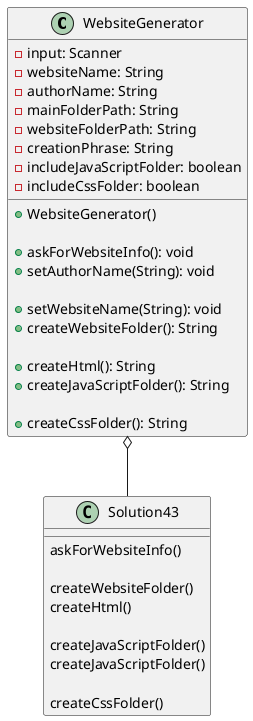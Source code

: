 @startuml
'https://plantuml.com/class-diagram

WebsiteGenerator o-- Solution43

class Solution43 {
    'Creates WebsiteGenerator object and calls methods in class

    askForWebsiteInfo()

    createWebsiteFolder()
    createHtml()

    createJavaScriptFolder()
    createJavaScriptFolder()

    createCssFolder()
}

class WebsiteGenerator {
    - input: Scanner
    - websiteName: String
    - authorName: String
    - mainFolderPath: String
    - websiteFolderPath: String
    - creationPhrase: String
    - includeJavaScriptFolder: boolean
    - includeCssFolder: boolean

    + WebsiteGenerator()
        'Initializes fields to "" and main folder path to "data/"

    + askForWebsiteInfo(): void
    + setAuthorName(String): void

    + setWebsiteName(String): void
    + createWebsiteFolder(): String

    + createHtml(): String
    + createJavaScriptFolder(): String

    + createCssFolder(): String
}

@enduml